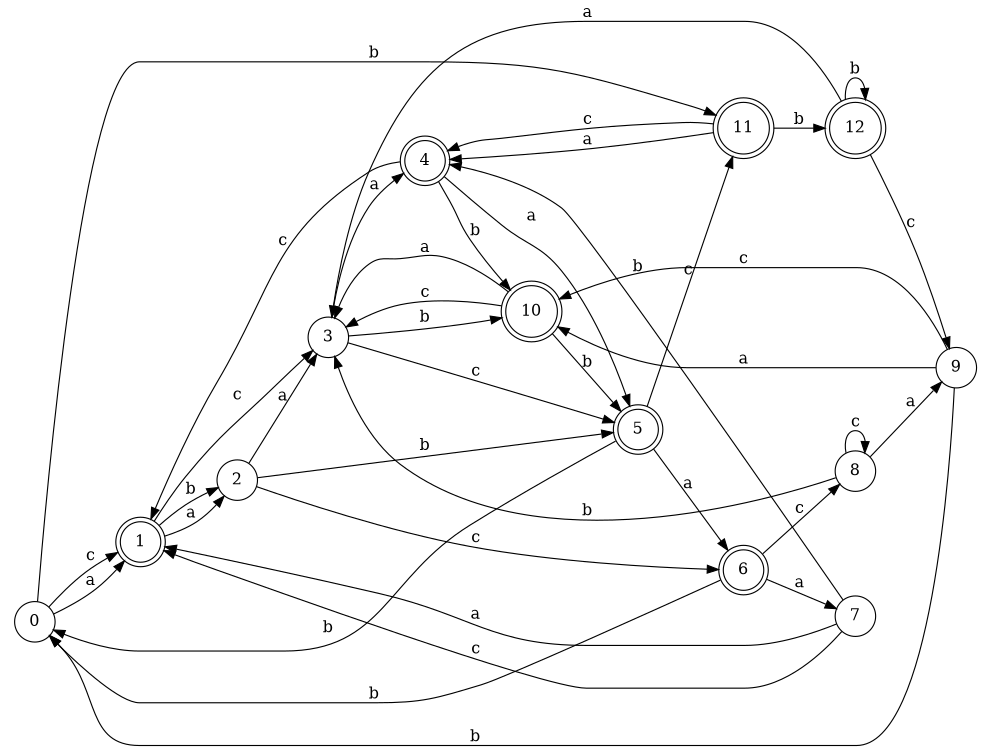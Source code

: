 digraph n11_2 {
__start0 [label="" shape="none"];

rankdir=LR;
size="8,5";

s0 [style="filled", color="black", fillcolor="white" shape="circle", label="0"];
s1 [style="rounded,filled", color="black", fillcolor="white" shape="doublecircle", label="1"];
s2 [style="filled", color="black", fillcolor="white" shape="circle", label="2"];
s3 [style="filled", color="black", fillcolor="white" shape="circle", label="3"];
s4 [style="rounded,filled", color="black", fillcolor="white" shape="doublecircle", label="4"];
s5 [style="rounded,filled", color="black", fillcolor="white" shape="doublecircle", label="5"];
s6 [style="rounded,filled", color="black", fillcolor="white" shape="doublecircle", label="6"];
s7 [style="filled", color="black", fillcolor="white" shape="circle", label="7"];
s8 [style="filled", color="black", fillcolor="white" shape="circle", label="8"];
s9 [style="filled", color="black", fillcolor="white" shape="circle", label="9"];
s10 [style="rounded,filled", color="black", fillcolor="white" shape="doublecircle", label="10"];
s11 [style="rounded,filled", color="black", fillcolor="white" shape="doublecircle", label="11"];
s12 [style="rounded,filled", color="black", fillcolor="white" shape="doublecircle", label="12"];
s0 -> s1 [label="a"];
s0 -> s11 [label="b"];
s0 -> s1 [label="c"];
s1 -> s2 [label="a"];
s1 -> s2 [label="b"];
s1 -> s3 [label="c"];
s2 -> s3 [label="a"];
s2 -> s5 [label="b"];
s2 -> s6 [label="c"];
s3 -> s4 [label="a"];
s3 -> s10 [label="b"];
s3 -> s5 [label="c"];
s4 -> s5 [label="a"];
s4 -> s10 [label="b"];
s4 -> s1 [label="c"];
s5 -> s6 [label="a"];
s5 -> s0 [label="b"];
s5 -> s11 [label="c"];
s6 -> s7 [label="a"];
s6 -> s0 [label="b"];
s6 -> s8 [label="c"];
s7 -> s1 [label="a"];
s7 -> s4 [label="b"];
s7 -> s1 [label="c"];
s8 -> s9 [label="a"];
s8 -> s3 [label="b"];
s8 -> s8 [label="c"];
s9 -> s10 [label="a"];
s9 -> s0 [label="b"];
s9 -> s10 [label="c"];
s10 -> s3 [label="a"];
s10 -> s5 [label="b"];
s10 -> s3 [label="c"];
s11 -> s4 [label="a"];
s11 -> s12 [label="b"];
s11 -> s4 [label="c"];
s12 -> s3 [label="a"];
s12 -> s12 [label="b"];
s12 -> s9 [label="c"];

}